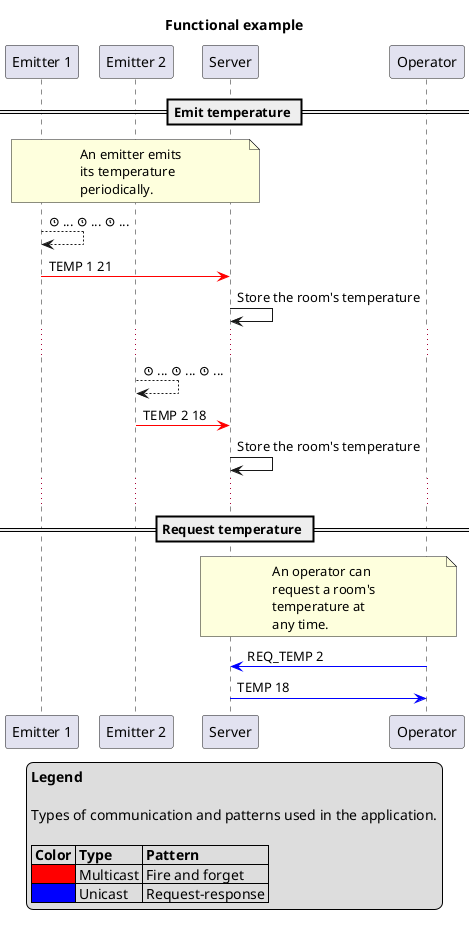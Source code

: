 @startuml functional-example

title "Functional example"

participant "Emitter 1" as e1
participant "Emitter 2" as e2
participant "Server" as s
participant "Operator" as o

== Emit temperature ==

note over e1, s
An emitter emits
its temperature
periodically.
end note

e1 --> e1: <&clock> ... <&clock> ... <&clock> ...
e1 -[#red]> s: TEMP 1 21
s -> s: Store the room's temperature

...

e2 --> e2: <&clock> ... <&clock> ... <&clock> ...
e2 -[#red]> s: TEMP 2 18
s -> s: Store the room's temperature

...

== Request temperature ==

note over s, o
An operator can
request a room's
temperature at
any time.
end note

o -[#blue]> s: REQ_TEMP 2
s -[#blue]> o: TEMP 18

legend
**Legend**

Types of communication and patterns used in the application.

| **Color** | **Type**  | **Pattern**      |
| <#red>    | Multicast | Fire and forget  |
| <#blue>   | Unicast   | Request-response |
endlegend

@enduml
